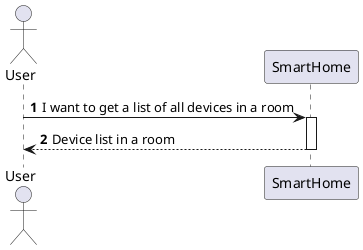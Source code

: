 @startuml
'https://plantuml.com/sequence-diagram
!pragma layout smetana

autonumber

actor "User" as User

participant "SmartHome" as SH

User -> SH : I want to get a list of all devices in a room
activate SH


SH --> User : Device list in a room
deactivate SH


@enduml